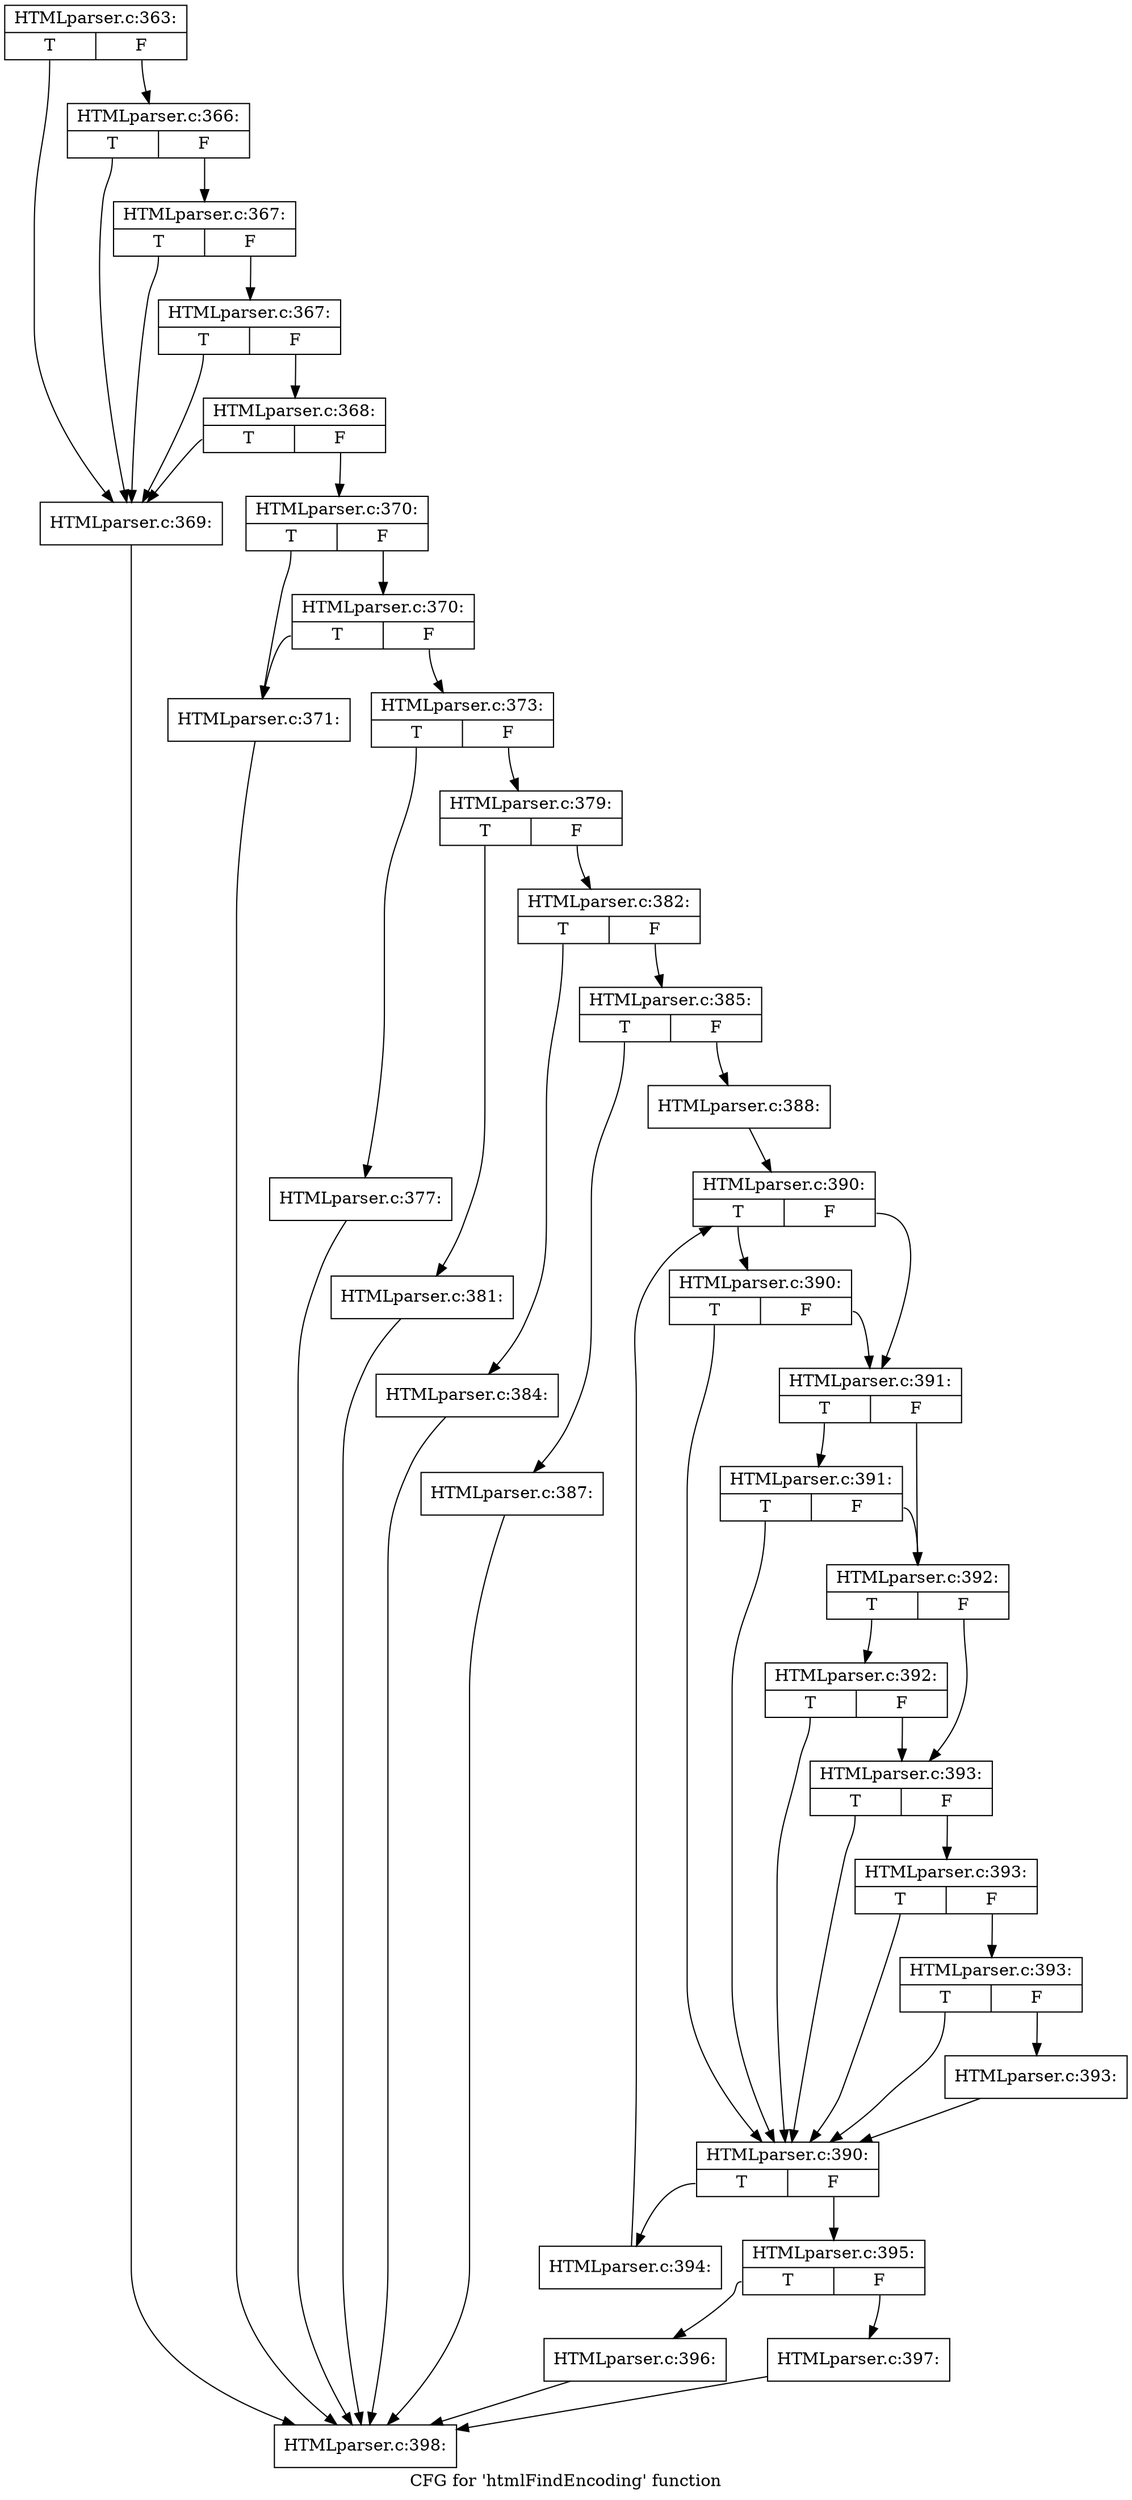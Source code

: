 digraph "CFG for 'htmlFindEncoding' function" {
	label="CFG for 'htmlFindEncoding' function";

	Node0x3e917a0 [shape=record,label="{HTMLparser.c:363:|{<s0>T|<s1>F}}"];
	Node0x3e917a0:s0 -> Node0x3e91ca0;
	Node0x3e917a0:s1 -> Node0x3eadb90;
	Node0x3eadb90 [shape=record,label="{HTMLparser.c:366:|{<s0>T|<s1>F}}"];
	Node0x3eadb90:s0 -> Node0x3e91ca0;
	Node0x3eadb90:s1 -> Node0x3eadb10;
	Node0x3eadb10 [shape=record,label="{HTMLparser.c:367:|{<s0>T|<s1>F}}"];
	Node0x3eadb10:s0 -> Node0x3e91ca0;
	Node0x3eadb10:s1 -> Node0x3eada90;
	Node0x3eada90 [shape=record,label="{HTMLparser.c:367:|{<s0>T|<s1>F}}"];
	Node0x3eada90:s0 -> Node0x3e91ca0;
	Node0x3eada90:s1 -> Node0x3e91d40;
	Node0x3e91d40 [shape=record,label="{HTMLparser.c:368:|{<s0>T|<s1>F}}"];
	Node0x3e91d40:s0 -> Node0x3e91ca0;
	Node0x3e91d40:s1 -> Node0x3e91cf0;
	Node0x3e91ca0 [shape=record,label="{HTMLparser.c:369:}"];
	Node0x3e91ca0 -> Node0x3e35560;
	Node0x3e91cf0 [shape=record,label="{HTMLparser.c:370:|{<s0>T|<s1>F}}"];
	Node0x3e91cf0:s0 -> Node0x3eaf1d0;
	Node0x3e91cf0:s1 -> Node0x3eaf270;
	Node0x3eaf270 [shape=record,label="{HTMLparser.c:370:|{<s0>T|<s1>F}}"];
	Node0x3eaf270:s0 -> Node0x3eaf1d0;
	Node0x3eaf270:s1 -> Node0x3eaf220;
	Node0x3eaf1d0 [shape=record,label="{HTMLparser.c:371:}"];
	Node0x3eaf1d0 -> Node0x3e35560;
	Node0x3eaf220 [shape=record,label="{HTMLparser.c:373:|{<s0>T|<s1>F}}"];
	Node0x3eaf220:s0 -> Node0x3eb0590;
	Node0x3eaf220:s1 -> Node0x3eb05e0;
	Node0x3eb0590 [shape=record,label="{HTMLparser.c:377:}"];
	Node0x3eb0590 -> Node0x3e35560;
	Node0x3eb05e0 [shape=record,label="{HTMLparser.c:379:|{<s0>T|<s1>F}}"];
	Node0x3eb05e0:s0 -> Node0x3eb13c0;
	Node0x3eb05e0:s1 -> Node0x3eb16f0;
	Node0x3eb13c0 [shape=record,label="{HTMLparser.c:381:}"];
	Node0x3eb13c0 -> Node0x3e35560;
	Node0x3eb16f0 [shape=record,label="{HTMLparser.c:382:|{<s0>T|<s1>F}}"];
	Node0x3eb16f0:s0 -> Node0x3eb1e70;
	Node0x3eb16f0:s1 -> Node0x3eb1ec0;
	Node0x3eb1e70 [shape=record,label="{HTMLparser.c:384:}"];
	Node0x3eb1e70 -> Node0x3e35560;
	Node0x3eb1ec0 [shape=record,label="{HTMLparser.c:385:|{<s0>T|<s1>F}}"];
	Node0x3eb1ec0:s0 -> Node0x3eb26e0;
	Node0x3eb1ec0:s1 -> Node0x3eb2730;
	Node0x3eb26e0 [shape=record,label="{HTMLparser.c:387:}"];
	Node0x3eb26e0 -> Node0x3e35560;
	Node0x3eb2730 [shape=record,label="{HTMLparser.c:388:}"];
	Node0x3eb2730 -> Node0x3eb2e90;
	Node0x3eb2e90 [shape=record,label="{HTMLparser.c:390:|{<s0>T|<s1>F}}"];
	Node0x3eb2e90:s0 -> Node0x3eb3410;
	Node0x3eb2e90:s1 -> Node0x3eb3390;
	Node0x3eb3410 [shape=record,label="{HTMLparser.c:390:|{<s0>T|<s1>F}}"];
	Node0x3eb3410:s0 -> Node0x3eb30f0;
	Node0x3eb3410:s1 -> Node0x3eb3390;
	Node0x3eb3390 [shape=record,label="{HTMLparser.c:391:|{<s0>T|<s1>F}}"];
	Node0x3eb3390:s0 -> Node0x3eb39d0;
	Node0x3eb3390:s1 -> Node0x3eb3310;
	Node0x3eb39d0 [shape=record,label="{HTMLparser.c:391:|{<s0>T|<s1>F}}"];
	Node0x3eb39d0:s0 -> Node0x3eb30f0;
	Node0x3eb39d0:s1 -> Node0x3eb3310;
	Node0x3eb3310 [shape=record,label="{HTMLparser.c:392:|{<s0>T|<s1>F}}"];
	Node0x3eb3310:s0 -> Node0x3eb4030;
	Node0x3eb3310:s1 -> Node0x3eb3290;
	Node0x3eb4030 [shape=record,label="{HTMLparser.c:392:|{<s0>T|<s1>F}}"];
	Node0x3eb4030:s0 -> Node0x3eb30f0;
	Node0x3eb4030:s1 -> Node0x3eb3290;
	Node0x3eb3290 [shape=record,label="{HTMLparser.c:393:|{<s0>T|<s1>F}}"];
	Node0x3eb3290:s0 -> Node0x3eb30f0;
	Node0x3eb3290:s1 -> Node0x3eb3210;
	Node0x3eb3210 [shape=record,label="{HTMLparser.c:393:|{<s0>T|<s1>F}}"];
	Node0x3eb3210:s0 -> Node0x3eb30f0;
	Node0x3eb3210:s1 -> Node0x3eb3190;
	Node0x3eb3190 [shape=record,label="{HTMLparser.c:393:|{<s0>T|<s1>F}}"];
	Node0x3eb3190:s0 -> Node0x3eb30f0;
	Node0x3eb3190:s1 -> Node0x3eb3140;
	Node0x3eb3140 [shape=record,label="{HTMLparser.c:393:}"];
	Node0x3eb3140 -> Node0x3eb30f0;
	Node0x3eb30f0 [shape=record,label="{HTMLparser.c:390:|{<s0>T|<s1>F}}"];
	Node0x3eb30f0:s0 -> Node0x3eb4f60;
	Node0x3eb30f0:s1 -> Node0x3eb3070;
	Node0x3eb4f60 [shape=record,label="{HTMLparser.c:394:}"];
	Node0x3eb4f60 -> Node0x3eb2e90;
	Node0x3eb3070 [shape=record,label="{HTMLparser.c:395:|{<s0>T|<s1>F}}"];
	Node0x3eb3070:s0 -> Node0x3eb5740;
	Node0x3eb3070:s1 -> Node0x3eb5790;
	Node0x3eb5740 [shape=record,label="{HTMLparser.c:396:}"];
	Node0x3eb5740 -> Node0x3e35560;
	Node0x3eb5790 [shape=record,label="{HTMLparser.c:397:}"];
	Node0x3eb5790 -> Node0x3e35560;
	Node0x3e35560 [shape=record,label="{HTMLparser.c:398:}"];
}
